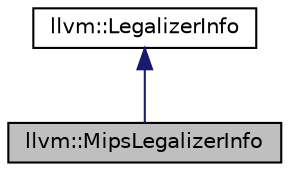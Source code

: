 digraph "llvm::MipsLegalizerInfo"
{
 // LATEX_PDF_SIZE
  bgcolor="transparent";
  edge [fontname="Helvetica",fontsize="10",labelfontname="Helvetica",labelfontsize="10"];
  node [fontname="Helvetica",fontsize="10",shape="box"];
  Node1 [label="llvm::MipsLegalizerInfo",height=0.2,width=0.4,color="black", fillcolor="grey75", style="filled", fontcolor="black",tooltip="This class provides legalization strategies."];
  Node2 -> Node1 [dir="back",color="midnightblue",fontsize="10",style="solid",fontname="Helvetica"];
  Node2 [label="llvm::LegalizerInfo",height=0.2,width=0.4,color="black",URL="$classllvm_1_1LegalizerInfo.html",tooltip=" "];
}
